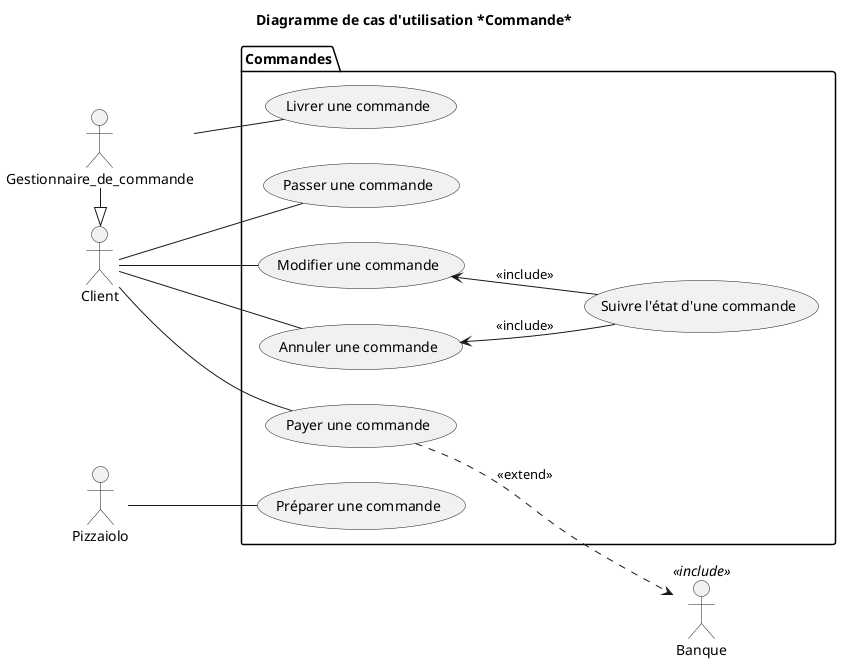 @startuml 03_commande
title Diagramme de cas d'utilisation *Commande*

actor Gestionnaire_de_commande as GESTCMD
actor Client as CUSTOMER
actor Banque <<include>> as BANK
actor Pizzaiolo as PZLO

package Commandes{
    left to right direction
    (Passer une commande) as CREATE_CMD
    (Préparer une commande) as MAKE_CMD
    (Livrer une commande) as DELIVER_CMD
    (Modifier une commande) as MODIFY_CMD
    (Annuler une commande) as CANCEL_CMD
    (Suivre l'état d'une commande) as FOLLOW_CMD
    (Payer une commande) as PAY_CMD
}

MODIFY_CMD <-- FOLLOW_CMD: <<include>>
CANCEL_CMD <-- FOLLOW_CMD: <<include>>

CUSTOMER -- CREATE_CMD
CUSTOMER -- MODIFY_CMD
CUSTOMER -- CANCEL_CMD
CUSTOMER -- PAY_CMD

GESTCMD -- DELIVER_CMD

PAY_CMD ..> BANK: <<extend>>

PZLO -- MAKE_CMD

GESTCMD -|> CUSTOMER

@enduml